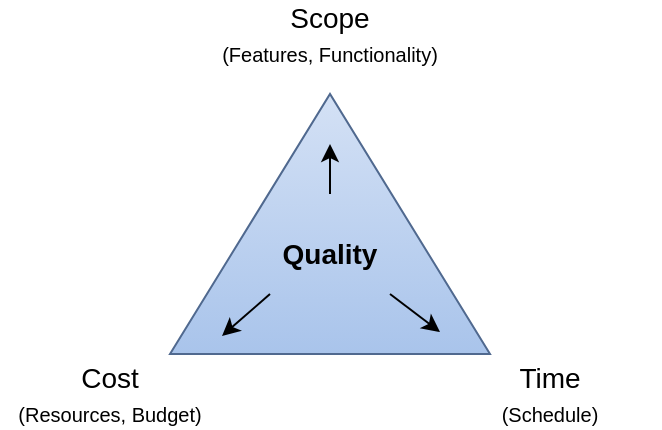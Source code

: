 <mxfile version="12.0.2" type="device" pages="1"><diagram id="RKB_hzxV8Hx65vFv-liH" name="Page-1"><mxGraphModel dx="686" dy="661" grid="1" gridSize="10" guides="1" tooltips="1" connect="1" arrows="1" fold="1" page="1" pageScale="1" pageWidth="1100" pageHeight="850" math="0" shadow="0"><root><mxCell id="0"/><mxCell id="1" parent="0"/><mxCell id="M9yze-EkSdbmTpDyzSGE-2" value="" style="verticalLabelPosition=bottom;verticalAlign=top;html=1;shape=mxgraph.basic.acute_triangle;dx=0.5;fillColor=#A9C4EB;gradientColor=#D4E1F5;fontSize=20;gradientDirection=north;strokeColor=#50698F;shadow=0;" vertex="1" parent="1"><mxGeometry x="90" y="80" width="160" height="130" as="geometry"/></mxCell><mxCell id="M9yze-EkSdbmTpDyzSGE-3" value="&lt;font style=&quot;font-size: 14px;&quot;&gt;Quality&lt;/font&gt;" style="text;html=1;strokeColor=none;fillColor=none;align=center;verticalAlign=middle;whiteSpace=wrap;rounded=0;shadow=0;fontSize=14;fontStyle=1" vertex="1" parent="1"><mxGeometry x="150" y="150" width="40" height="20" as="geometry"/></mxCell><mxCell id="M9yze-EkSdbmTpDyzSGE-8" value="" style="endArrow=classic;html=1;fontSize=14;shadow=0;comic=0;" edge="1" parent="1"><mxGeometry width="50" height="50" relative="1" as="geometry"><mxPoint x="140" y="180" as="sourcePoint"/><mxPoint x="116" y="201" as="targetPoint"/></mxGeometry></mxCell><mxCell id="M9yze-EkSdbmTpDyzSGE-9" value="" style="endArrow=classic;html=1;fontSize=14;" edge="1" parent="1"><mxGeometry width="50" height="50" relative="1" as="geometry"><mxPoint x="170" y="130" as="sourcePoint"/><mxPoint x="170" y="105" as="targetPoint"/></mxGeometry></mxCell><mxCell id="M9yze-EkSdbmTpDyzSGE-10" value="" style="endArrow=classic;html=1;fontSize=14;shadow=0;" edge="1" parent="1"><mxGeometry width="50" height="50" relative="1" as="geometry"><mxPoint x="200" y="180" as="sourcePoint"/><mxPoint x="225" y="199" as="targetPoint"/></mxGeometry></mxCell><mxCell id="M9yze-EkSdbmTpDyzSGE-12" value="Scope&lt;br&gt;&lt;font style=&quot;font-size: 10px&quot;&gt;(Features, Functionality)&lt;/font&gt;" style="text;html=1;strokeColor=none;fillColor=none;align=center;verticalAlign=middle;whiteSpace=wrap;rounded=0;shadow=0;fontSize=14;" vertex="1" parent="1"><mxGeometry x="115" y="40" width="110" height="20" as="geometry"/></mxCell><mxCell id="M9yze-EkSdbmTpDyzSGE-16" value="Cost&lt;br&gt;&lt;font style=&quot;font-size: 10px&quot;&gt;(Resources, Budget)&lt;/font&gt;" style="text;html=1;strokeColor=none;fillColor=none;align=center;verticalAlign=middle;whiteSpace=wrap;rounded=0;shadow=0;fontSize=14;" vertex="1" parent="1"><mxGeometry x="5" y="220" width="110" height="20" as="geometry"/></mxCell><mxCell id="M9yze-EkSdbmTpDyzSGE-17" value="Time&lt;br&gt;&lt;font style=&quot;font-size: 10px&quot;&gt;(Schedule)&lt;/font&gt;" style="text;html=1;strokeColor=none;fillColor=none;align=center;verticalAlign=middle;whiteSpace=wrap;rounded=0;shadow=0;fontSize=14;" vertex="1" parent="1"><mxGeometry x="225" y="220" width="110" height="20" as="geometry"/></mxCell></root></mxGraphModel></diagram></mxfile>